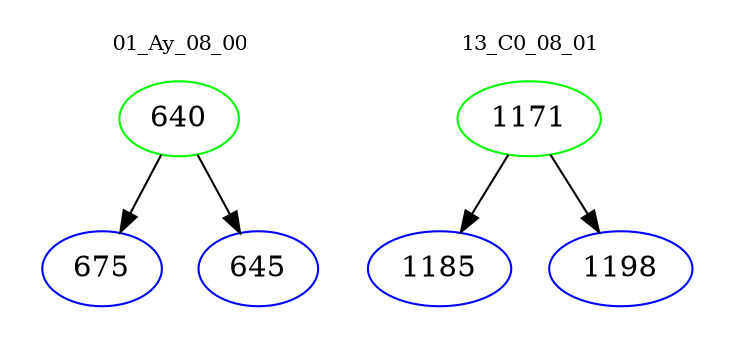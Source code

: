 digraph{
subgraph cluster_0 {
color = white
label = "01_Ay_08_00";
fontsize=10;
T0_640 [label="640", color="green"]
T0_640 -> T0_675 [color="black"]
T0_675 [label="675", color="blue"]
T0_640 -> T0_645 [color="black"]
T0_645 [label="645", color="blue"]
}
subgraph cluster_1 {
color = white
label = "13_C0_08_01";
fontsize=10;
T1_1171 [label="1171", color="green"]
T1_1171 -> T1_1185 [color="black"]
T1_1185 [label="1185", color="blue"]
T1_1171 -> T1_1198 [color="black"]
T1_1198 [label="1198", color="blue"]
}
}
